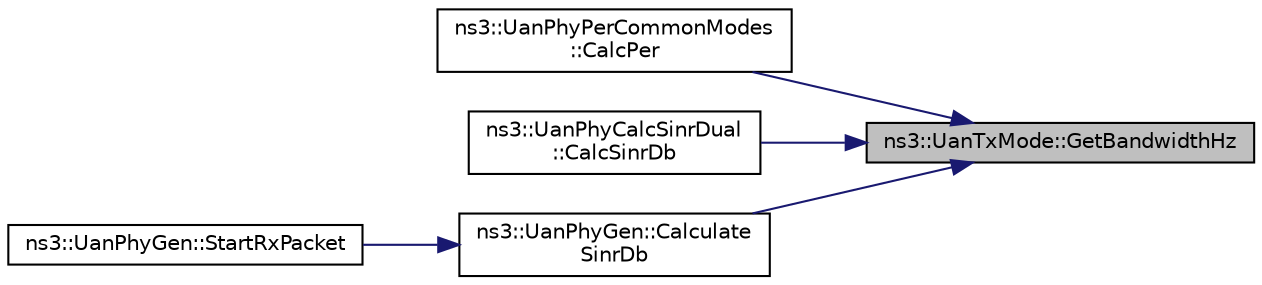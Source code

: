 digraph "ns3::UanTxMode::GetBandwidthHz"
{
 // LATEX_PDF_SIZE
  edge [fontname="Helvetica",fontsize="10",labelfontname="Helvetica",labelfontsize="10"];
  node [fontname="Helvetica",fontsize="10",shape=record];
  rankdir="RL";
  Node1 [label="ns3::UanTxMode::GetBandwidthHz",height=0.2,width=0.4,color="black", fillcolor="grey75", style="filled", fontcolor="black",tooltip="Get the transmission signal bandwidth."];
  Node1 -> Node2 [dir="back",color="midnightblue",fontsize="10",style="solid",fontname="Helvetica"];
  Node2 [label="ns3::UanPhyPerCommonModes\l::CalcPer",height=0.2,width=0.4,color="black", fillcolor="white", style="filled",URL="$classns3_1_1_uan_phy_per_common_modes.html#a2de39f420ce0718b4f01bf6e73f26b36",tooltip="Calculate the Packet ERror probability based on SINR at the receiver and a tx mode."];
  Node1 -> Node3 [dir="back",color="midnightblue",fontsize="10",style="solid",fontname="Helvetica"];
  Node3 [label="ns3::UanPhyCalcSinrDual\l::CalcSinrDb",height=0.2,width=0.4,color="black", fillcolor="white", style="filled",URL="$classns3_1_1_uan_phy_calc_sinr_dual.html#ae91107c0fc1da3a6f3c70db2d29938bb",tooltip="Calculate the SINR value for a packet."];
  Node1 -> Node4 [dir="back",color="midnightblue",fontsize="10",style="solid",fontname="Helvetica"];
  Node4 [label="ns3::UanPhyGen::Calculate\lSinrDb",height=0.2,width=0.4,color="black", fillcolor="white", style="filled",URL="$classns3_1_1_uan_phy_gen.html#a8ee7b3cf1d4971c3b2ca718282bb238b",tooltip="Calculate the SINR value for a packet."];
  Node4 -> Node5 [dir="back",color="midnightblue",fontsize="10",style="solid",fontname="Helvetica"];
  Node5 [label="ns3::UanPhyGen::StartRxPacket",height=0.2,width=0.4,color="black", fillcolor="white", style="filled",URL="$classns3_1_1_uan_phy_gen.html#a33d2cfb97710cff791b87ec7d864107b",tooltip="Packet arriving from channel: i.e."];
}
